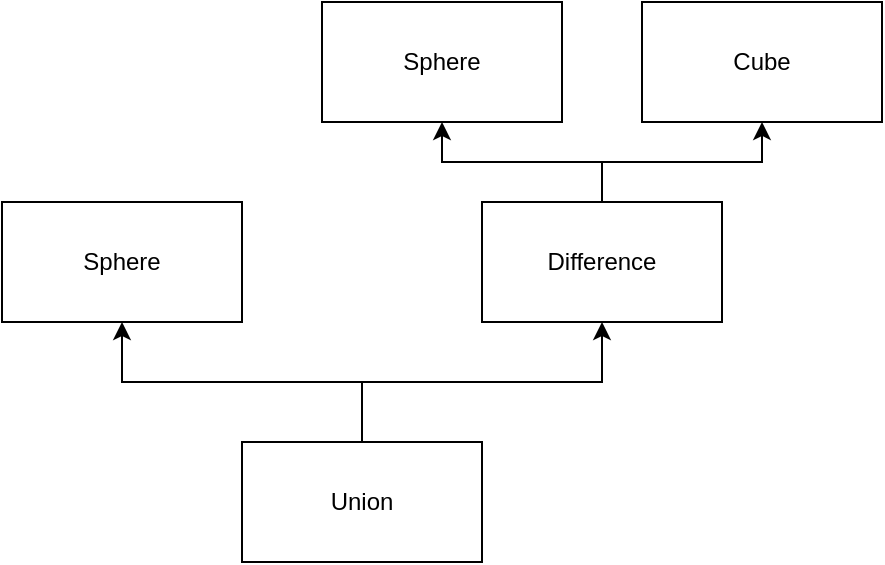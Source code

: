 <mxfile version="17.1.3" type="device"><diagram id="PO6nmKSCbd7j44Blf5lm" name="Page-1"><mxGraphModel dx="753" dy="379" grid="1" gridSize="10" guides="1" tooltips="1" connect="1" arrows="1" fold="1" page="1" pageScale="1" pageWidth="827" pageHeight="1169" math="0" shadow="0"><root><mxCell id="0"/><mxCell id="1" parent="0"/><mxCell id="xliz3m2UEv6SSVpmz3JC-25" style="edgeStyle=orthogonalEdgeStyle;rounded=0;orthogonalLoop=1;jettySize=auto;html=1;entryX=0.5;entryY=1;entryDx=0;entryDy=0;" edge="1" parent="1" source="xliz3m2UEv6SSVpmz3JC-22" target="xliz3m2UEv6SSVpmz3JC-24"><mxGeometry relative="1" as="geometry"/></mxCell><mxCell id="xliz3m2UEv6SSVpmz3JC-26" style="edgeStyle=orthogonalEdgeStyle;rounded=0;orthogonalLoop=1;jettySize=auto;html=1;" edge="1" parent="1" source="xliz3m2UEv6SSVpmz3JC-22" target="xliz3m2UEv6SSVpmz3JC-23"><mxGeometry relative="1" as="geometry"/></mxCell><mxCell id="xliz3m2UEv6SSVpmz3JC-22" value="Union" style="rounded=0;whiteSpace=wrap;html=1;" vertex="1" parent="1"><mxGeometry x="320" y="360" width="120" height="60" as="geometry"/></mxCell><mxCell id="xliz3m2UEv6SSVpmz3JC-23" value="Sphere" style="rounded=0;whiteSpace=wrap;html=1;" vertex="1" parent="1"><mxGeometry x="200" y="240" width="120" height="60" as="geometry"/></mxCell><mxCell id="xliz3m2UEv6SSVpmz3JC-28" style="edgeStyle=orthogonalEdgeStyle;rounded=0;orthogonalLoop=1;jettySize=auto;html=1;" edge="1" parent="1" source="xliz3m2UEv6SSVpmz3JC-24" target="xliz3m2UEv6SSVpmz3JC-27"><mxGeometry relative="1" as="geometry"/></mxCell><mxCell id="xliz3m2UEv6SSVpmz3JC-30" style="edgeStyle=orthogonalEdgeStyle;rounded=0;orthogonalLoop=1;jettySize=auto;html=1;" edge="1" parent="1" source="xliz3m2UEv6SSVpmz3JC-24" target="xliz3m2UEv6SSVpmz3JC-29"><mxGeometry relative="1" as="geometry"/></mxCell><mxCell id="xliz3m2UEv6SSVpmz3JC-24" value="Difference" style="rounded=0;whiteSpace=wrap;html=1;" vertex="1" parent="1"><mxGeometry x="440" y="240" width="120" height="60" as="geometry"/></mxCell><mxCell id="xliz3m2UEv6SSVpmz3JC-27" value="Sphere" style="rounded=0;whiteSpace=wrap;html=1;" vertex="1" parent="1"><mxGeometry x="360" y="140" width="120" height="60" as="geometry"/></mxCell><mxCell id="xliz3m2UEv6SSVpmz3JC-29" value="Cube" style="rounded=0;whiteSpace=wrap;html=1;" vertex="1" parent="1"><mxGeometry x="520" y="140" width="120" height="60" as="geometry"/></mxCell></root></mxGraphModel></diagram></mxfile>